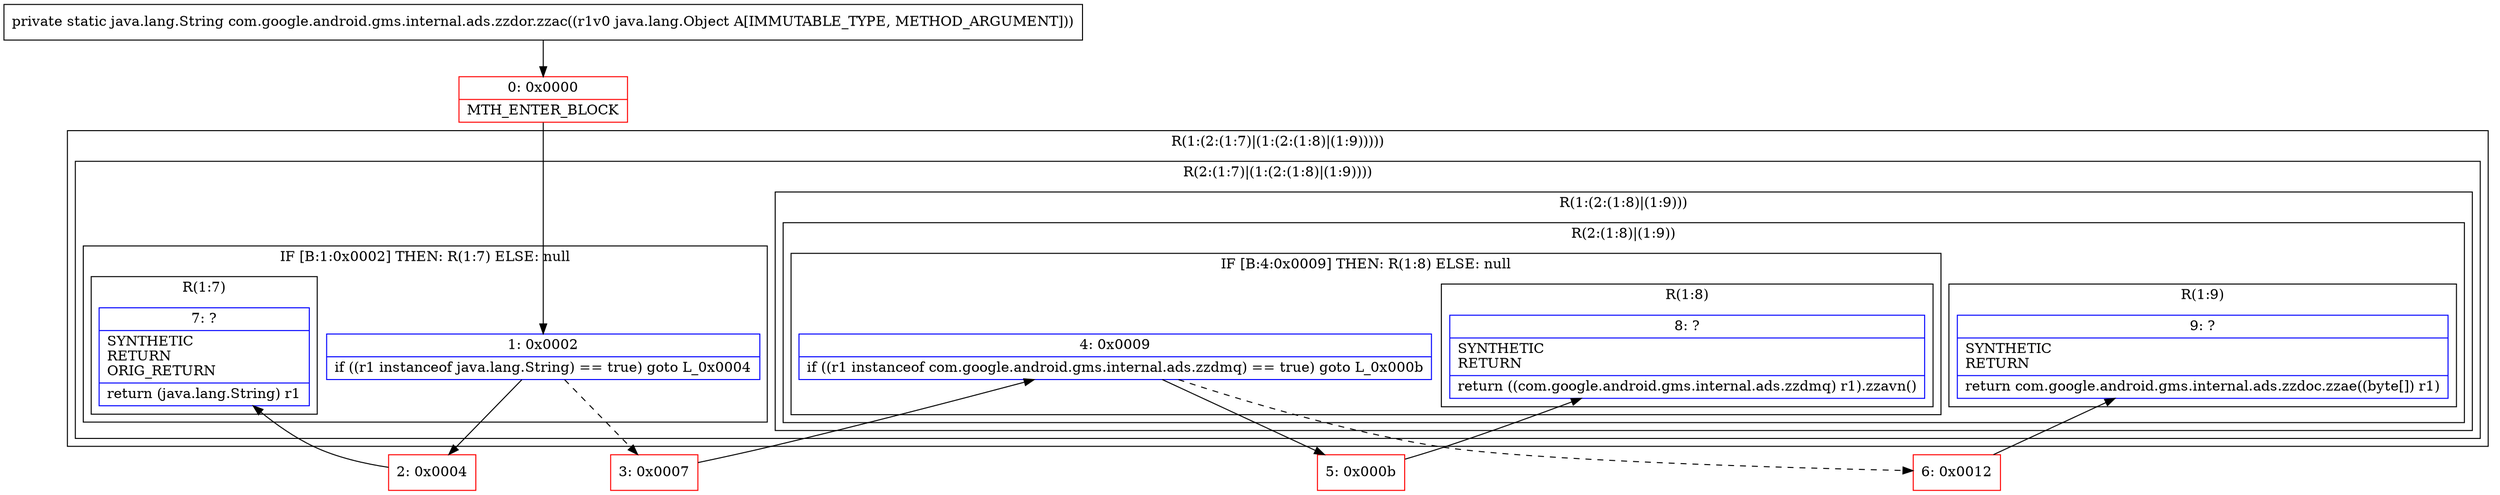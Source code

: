 digraph "CFG forcom.google.android.gms.internal.ads.zzdor.zzac(Ljava\/lang\/Object;)Ljava\/lang\/String;" {
subgraph cluster_Region_1580219575 {
label = "R(1:(2:(1:7)|(1:(2:(1:8)|(1:9)))))";
node [shape=record,color=blue];
subgraph cluster_Region_794477382 {
label = "R(2:(1:7)|(1:(2:(1:8)|(1:9))))";
node [shape=record,color=blue];
subgraph cluster_IfRegion_908951997 {
label = "IF [B:1:0x0002] THEN: R(1:7) ELSE: null";
node [shape=record,color=blue];
Node_1 [shape=record,label="{1\:\ 0x0002|if ((r1 instanceof java.lang.String) == true) goto L_0x0004\l}"];
subgraph cluster_Region_141287976 {
label = "R(1:7)";
node [shape=record,color=blue];
Node_7 [shape=record,label="{7\:\ ?|SYNTHETIC\lRETURN\lORIG_RETURN\l|return (java.lang.String) r1\l}"];
}
}
subgraph cluster_Region_1466020374 {
label = "R(1:(2:(1:8)|(1:9)))";
node [shape=record,color=blue];
subgraph cluster_Region_777526095 {
label = "R(2:(1:8)|(1:9))";
node [shape=record,color=blue];
subgraph cluster_IfRegion_1956792144 {
label = "IF [B:4:0x0009] THEN: R(1:8) ELSE: null";
node [shape=record,color=blue];
Node_4 [shape=record,label="{4\:\ 0x0009|if ((r1 instanceof com.google.android.gms.internal.ads.zzdmq) == true) goto L_0x000b\l}"];
subgraph cluster_Region_596611406 {
label = "R(1:8)";
node [shape=record,color=blue];
Node_8 [shape=record,label="{8\:\ ?|SYNTHETIC\lRETURN\l|return ((com.google.android.gms.internal.ads.zzdmq) r1).zzavn()\l}"];
}
}
subgraph cluster_Region_2040817195 {
label = "R(1:9)";
node [shape=record,color=blue];
Node_9 [shape=record,label="{9\:\ ?|SYNTHETIC\lRETURN\l|return com.google.android.gms.internal.ads.zzdoc.zzae((byte[]) r1)\l}"];
}
}
}
}
}
Node_0 [shape=record,color=red,label="{0\:\ 0x0000|MTH_ENTER_BLOCK\l}"];
Node_2 [shape=record,color=red,label="{2\:\ 0x0004}"];
Node_3 [shape=record,color=red,label="{3\:\ 0x0007}"];
Node_5 [shape=record,color=red,label="{5\:\ 0x000b}"];
Node_6 [shape=record,color=red,label="{6\:\ 0x0012}"];
MethodNode[shape=record,label="{private static java.lang.String com.google.android.gms.internal.ads.zzdor.zzac((r1v0 java.lang.Object A[IMMUTABLE_TYPE, METHOD_ARGUMENT])) }"];
MethodNode -> Node_0;
Node_1 -> Node_2;
Node_1 -> Node_3[style=dashed];
Node_4 -> Node_5;
Node_4 -> Node_6[style=dashed];
Node_0 -> Node_1;
Node_2 -> Node_7;
Node_3 -> Node_4;
Node_5 -> Node_8;
Node_6 -> Node_9;
}


